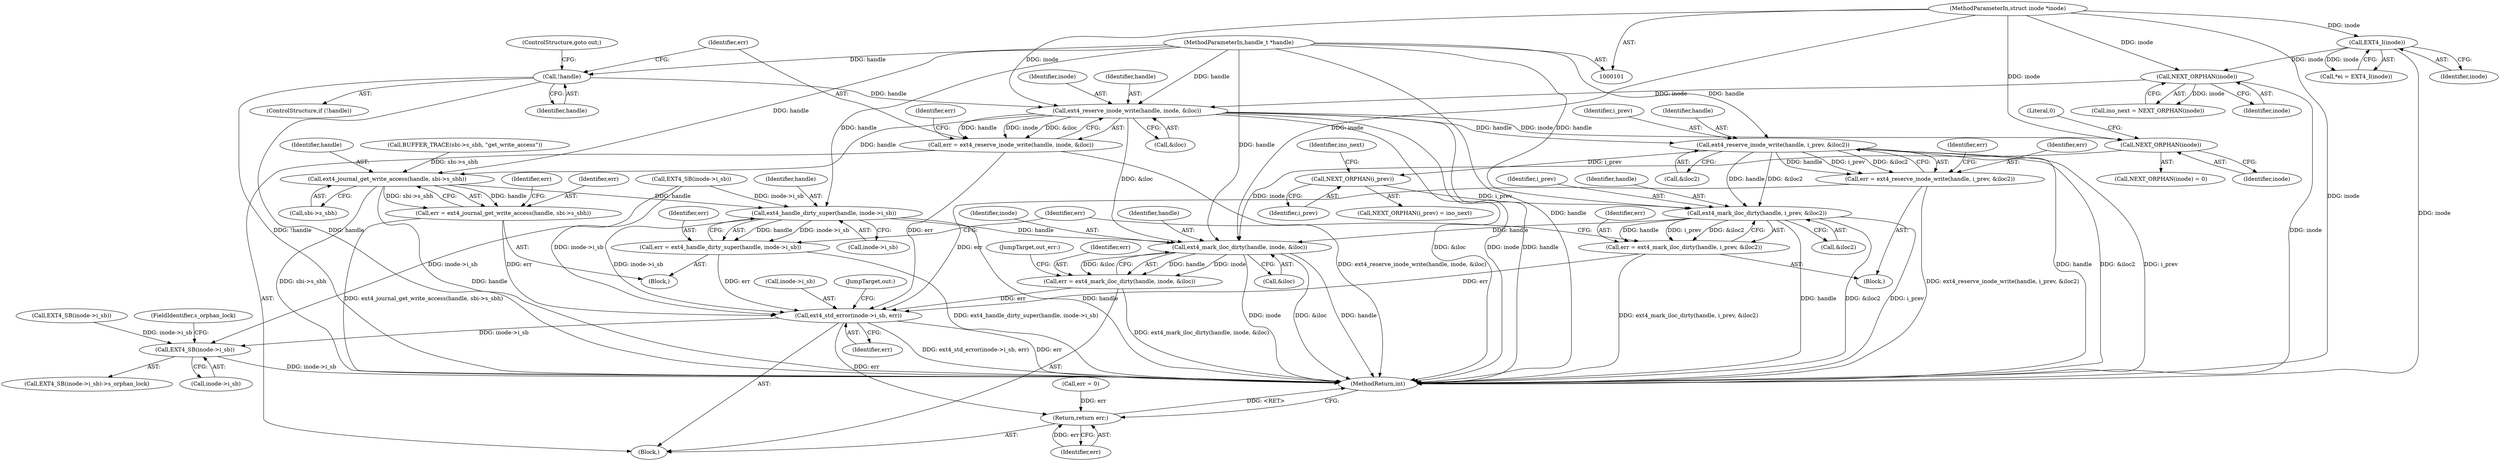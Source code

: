 digraph "0_linux_0e9a9a1ad619e7e987815d20262d36a2f95717ca@API" {
"1000187" [label="(Call,ext4_reserve_inode_write(handle, inode, &iloc))"];
"1000182" [label="(Call,!handle)"];
"1000102" [label="(MethodParameterIn,handle_t *handle)"];
"1000155" [label="(Call,NEXT_ORPHAN(inode))"];
"1000109" [label="(Call,EXT4_I(inode))"];
"1000103" [label="(MethodParameterIn,struct inode *inode)"];
"1000185" [label="(Call,err = ext4_reserve_inode_write(handle, inode, &iloc))"];
"1000284" [label="(Call,ext4_std_error(inode->i_sb, err))"];
"1000293" [label="(Call,EXT4_SB(inode->i_sb))"];
"1000298" [label="(Return,return err;)"];
"1000214" [label="(Call,ext4_journal_get_write_access(handle, sbi->s_sbh))"];
"1000212" [label="(Call,err = ext4_journal_get_write_access(handle, sbi->s_sbh))"];
"1000232" [label="(Call,ext4_handle_dirty_super(handle, inode->i_sb))"];
"1000230" [label="(Call,err = ext4_handle_dirty_super(handle, inode->i_sb))"];
"1000278" [label="(Call,ext4_mark_iloc_dirty(handle, inode, &iloc))"];
"1000276" [label="(Call,err = ext4_mark_iloc_dirty(handle, inode, &iloc))"];
"1000250" [label="(Call,ext4_reserve_inode_write(handle, i_prev, &iloc2))"];
"1000248" [label="(Call,err = ext4_reserve_inode_write(handle, i_prev, &iloc2))"];
"1000259" [label="(Call,NEXT_ORPHAN(i_prev))"];
"1000264" [label="(Call,ext4_mark_iloc_dirty(handle, i_prev, &iloc2))"];
"1000262" [label="(Call,err = ext4_mark_iloc_dirty(handle, i_prev, &iloc2))"];
"1000273" [label="(Call,NEXT_ORPHAN(inode))"];
"1000297" [label="(FieldIdentifier,s_orphan_lock)"];
"1000109" [label="(Call,EXT4_I(inode))"];
"1000263" [label="(Identifier,err)"];
"1000214" [label="(Call,ext4_journal_get_write_access(handle, sbi->s_sbh))"];
"1000182" [label="(Call,!handle)"];
"1000276" [label="(Call,err = ext4_mark_iloc_dirty(handle, inode, &iloc))"];
"1000285" [label="(Call,inode->i_sb)"];
"1000155" [label="(Call,NEXT_ORPHAN(inode))"];
"1000289" [label="(JumpTarget,out:)"];
"1000259" [label="(Call,NEXT_ORPHAN(i_prev))"];
"1000216" [label="(Call,sbi->s_sbh)"];
"1000256" [label="(Identifier,err)"];
"1000258" [label="(Call,NEXT_ORPHAN(i_prev) = ino_next)"];
"1000231" [label="(Identifier,err)"];
"1000234" [label="(Call,inode->i_sb)"];
"1000261" [label="(Identifier,ino_next)"];
"1000181" [label="(ControlStructure,if (!handle))"];
"1000249" [label="(Identifier,err)"];
"1000110" [label="(Identifier,inode)"];
"1000213" [label="(Identifier,err)"];
"1000275" [label="(Literal,0)"];
"1000186" [label="(Identifier,err)"];
"1000188" [label="(Identifier,handle)"];
"1000284" [label="(Call,ext4_std_error(inode->i_sb, err))"];
"1000279" [label="(Identifier,handle)"];
"1000293" [label="(Call,EXT4_SB(inode->i_sb))"];
"1000281" [label="(Call,&iloc)"];
"1000115" [label="(Call,err = 0)"];
"1000253" [label="(Call,&iloc2)"];
"1000232" [label="(Call,ext4_handle_dirty_super(handle, inode->i_sb))"];
"1000153" [label="(Call,ino_next = NEXT_ORPHAN(inode))"];
"1000238" [label="(Block,)"];
"1000278" [label="(Call,ext4_mark_iloc_dirty(handle, inode, &iloc))"];
"1000233" [label="(Identifier,handle)"];
"1000189" [label="(Identifier,inode)"];
"1000104" [label="(Block,)"];
"1000212" [label="(Call,err = ext4_journal_get_write_access(handle, sbi->s_sbh))"];
"1000267" [label="(Call,&iloc2)"];
"1000184" [label="(ControlStructure,goto out;)"];
"1000252" [label="(Identifier,i_prev)"];
"1000156" [label="(Identifier,inode)"];
"1000299" [label="(Identifier,err)"];
"1000294" [label="(Call,inode->i_sb)"];
"1000193" [label="(Identifier,err)"];
"1000283" [label="(JumpTarget,out_err:)"];
"1000248" [label="(Call,err = ext4_reserve_inode_write(handle, i_prev, &iloc2))"];
"1000166" [label="(Call,EXT4_SB(inode->i_sb))"];
"1000280" [label="(Identifier,inode)"];
"1000260" [label="(Identifier,i_prev)"];
"1000220" [label="(Identifier,err)"];
"1000202" [label="(Block,)"];
"1000230" [label="(Call,err = ext4_handle_dirty_super(handle, inode->i_sb))"];
"1000102" [label="(MethodParameterIn,handle_t *handle)"];
"1000187" [label="(Call,ext4_reserve_inode_write(handle, inode, &iloc))"];
"1000250" [label="(Call,ext4_reserve_inode_write(handle, i_prev, &iloc2))"];
"1000262" [label="(Call,err = ext4_mark_iloc_dirty(handle, i_prev, &iloc2))"];
"1000273" [label="(Call,NEXT_ORPHAN(inode))"];
"1000215" [label="(Identifier,handle)"];
"1000270" [label="(Identifier,err)"];
"1000277" [label="(Identifier,err)"];
"1000141" [label="(Call,EXT4_SB(inode->i_sb))"];
"1000292" [label="(Call,EXT4_SB(inode->i_sb)->s_orphan_lock)"];
"1000274" [label="(Identifier,inode)"];
"1000264" [label="(Call,ext4_mark_iloc_dirty(handle, i_prev, &iloc2))"];
"1000185" [label="(Call,err = ext4_reserve_inode_write(handle, inode, &iloc))"];
"1000107" [label="(Call,*ei = EXT4_I(inode))"];
"1000251" [label="(Identifier,handle)"];
"1000190" [label="(Call,&iloc)"];
"1000207" [label="(Call,BUFFER_TRACE(sbi->s_sbh, \"get_write_access\"))"];
"1000298" [label="(Return,return err;)"];
"1000306" [label="(MethodReturn,int)"];
"1000265" [label="(Identifier,handle)"];
"1000103" [label="(MethodParameterIn,struct inode *inode)"];
"1000272" [label="(Call,NEXT_ORPHAN(inode) = 0)"];
"1000183" [label="(Identifier,handle)"];
"1000288" [label="(Identifier,err)"];
"1000266" [label="(Identifier,i_prev)"];
"1000187" -> "1000185"  [label="AST: "];
"1000187" -> "1000190"  [label="CFG: "];
"1000188" -> "1000187"  [label="AST: "];
"1000189" -> "1000187"  [label="AST: "];
"1000190" -> "1000187"  [label="AST: "];
"1000185" -> "1000187"  [label="CFG: "];
"1000187" -> "1000306"  [label="DDG: handle"];
"1000187" -> "1000306"  [label="DDG: &iloc"];
"1000187" -> "1000306"  [label="DDG: inode"];
"1000187" -> "1000185"  [label="DDG: handle"];
"1000187" -> "1000185"  [label="DDG: inode"];
"1000187" -> "1000185"  [label="DDG: &iloc"];
"1000182" -> "1000187"  [label="DDG: handle"];
"1000102" -> "1000187"  [label="DDG: handle"];
"1000155" -> "1000187"  [label="DDG: inode"];
"1000103" -> "1000187"  [label="DDG: inode"];
"1000187" -> "1000214"  [label="DDG: handle"];
"1000187" -> "1000250"  [label="DDG: handle"];
"1000187" -> "1000273"  [label="DDG: inode"];
"1000187" -> "1000278"  [label="DDG: &iloc"];
"1000182" -> "1000181"  [label="AST: "];
"1000182" -> "1000183"  [label="CFG: "];
"1000183" -> "1000182"  [label="AST: "];
"1000184" -> "1000182"  [label="CFG: "];
"1000186" -> "1000182"  [label="CFG: "];
"1000182" -> "1000306"  [label="DDG: !handle"];
"1000182" -> "1000306"  [label="DDG: handle"];
"1000102" -> "1000182"  [label="DDG: handle"];
"1000102" -> "1000101"  [label="AST: "];
"1000102" -> "1000306"  [label="DDG: handle"];
"1000102" -> "1000214"  [label="DDG: handle"];
"1000102" -> "1000232"  [label="DDG: handle"];
"1000102" -> "1000250"  [label="DDG: handle"];
"1000102" -> "1000264"  [label="DDG: handle"];
"1000102" -> "1000278"  [label="DDG: handle"];
"1000155" -> "1000153"  [label="AST: "];
"1000155" -> "1000156"  [label="CFG: "];
"1000156" -> "1000155"  [label="AST: "];
"1000153" -> "1000155"  [label="CFG: "];
"1000155" -> "1000306"  [label="DDG: inode"];
"1000155" -> "1000153"  [label="DDG: inode"];
"1000109" -> "1000155"  [label="DDG: inode"];
"1000103" -> "1000155"  [label="DDG: inode"];
"1000109" -> "1000107"  [label="AST: "];
"1000109" -> "1000110"  [label="CFG: "];
"1000110" -> "1000109"  [label="AST: "];
"1000107" -> "1000109"  [label="CFG: "];
"1000109" -> "1000306"  [label="DDG: inode"];
"1000109" -> "1000107"  [label="DDG: inode"];
"1000103" -> "1000109"  [label="DDG: inode"];
"1000103" -> "1000101"  [label="AST: "];
"1000103" -> "1000306"  [label="DDG: inode"];
"1000103" -> "1000273"  [label="DDG: inode"];
"1000103" -> "1000278"  [label="DDG: inode"];
"1000185" -> "1000104"  [label="AST: "];
"1000186" -> "1000185"  [label="AST: "];
"1000193" -> "1000185"  [label="CFG: "];
"1000185" -> "1000306"  [label="DDG: ext4_reserve_inode_write(handle, inode, &iloc)"];
"1000185" -> "1000284"  [label="DDG: err"];
"1000284" -> "1000104"  [label="AST: "];
"1000284" -> "1000288"  [label="CFG: "];
"1000285" -> "1000284"  [label="AST: "];
"1000288" -> "1000284"  [label="AST: "];
"1000289" -> "1000284"  [label="CFG: "];
"1000284" -> "1000306"  [label="DDG: ext4_std_error(inode->i_sb, err)"];
"1000284" -> "1000306"  [label="DDG: err"];
"1000166" -> "1000284"  [label="DDG: inode->i_sb"];
"1000232" -> "1000284"  [label="DDG: inode->i_sb"];
"1000262" -> "1000284"  [label="DDG: err"];
"1000230" -> "1000284"  [label="DDG: err"];
"1000212" -> "1000284"  [label="DDG: err"];
"1000276" -> "1000284"  [label="DDG: err"];
"1000248" -> "1000284"  [label="DDG: err"];
"1000284" -> "1000293"  [label="DDG: inode->i_sb"];
"1000284" -> "1000298"  [label="DDG: err"];
"1000293" -> "1000292"  [label="AST: "];
"1000293" -> "1000294"  [label="CFG: "];
"1000294" -> "1000293"  [label="AST: "];
"1000297" -> "1000293"  [label="CFG: "];
"1000293" -> "1000306"  [label="DDG: inode->i_sb"];
"1000141" -> "1000293"  [label="DDG: inode->i_sb"];
"1000166" -> "1000293"  [label="DDG: inode->i_sb"];
"1000298" -> "1000104"  [label="AST: "];
"1000298" -> "1000299"  [label="CFG: "];
"1000299" -> "1000298"  [label="AST: "];
"1000306" -> "1000298"  [label="CFG: "];
"1000298" -> "1000306"  [label="DDG: <RET>"];
"1000299" -> "1000298"  [label="DDG: err"];
"1000115" -> "1000298"  [label="DDG: err"];
"1000214" -> "1000212"  [label="AST: "];
"1000214" -> "1000216"  [label="CFG: "];
"1000215" -> "1000214"  [label="AST: "];
"1000216" -> "1000214"  [label="AST: "];
"1000212" -> "1000214"  [label="CFG: "];
"1000214" -> "1000306"  [label="DDG: sbi->s_sbh"];
"1000214" -> "1000306"  [label="DDG: handle"];
"1000214" -> "1000212"  [label="DDG: handle"];
"1000214" -> "1000212"  [label="DDG: sbi->s_sbh"];
"1000207" -> "1000214"  [label="DDG: sbi->s_sbh"];
"1000214" -> "1000232"  [label="DDG: handle"];
"1000212" -> "1000202"  [label="AST: "];
"1000213" -> "1000212"  [label="AST: "];
"1000220" -> "1000212"  [label="CFG: "];
"1000212" -> "1000306"  [label="DDG: ext4_journal_get_write_access(handle, sbi->s_sbh)"];
"1000232" -> "1000230"  [label="AST: "];
"1000232" -> "1000234"  [label="CFG: "];
"1000233" -> "1000232"  [label="AST: "];
"1000234" -> "1000232"  [label="AST: "];
"1000230" -> "1000232"  [label="CFG: "];
"1000232" -> "1000306"  [label="DDG: handle"];
"1000232" -> "1000230"  [label="DDG: handle"];
"1000232" -> "1000230"  [label="DDG: inode->i_sb"];
"1000166" -> "1000232"  [label="DDG: inode->i_sb"];
"1000232" -> "1000278"  [label="DDG: handle"];
"1000230" -> "1000202"  [label="AST: "];
"1000231" -> "1000230"  [label="AST: "];
"1000270" -> "1000230"  [label="CFG: "];
"1000230" -> "1000306"  [label="DDG: ext4_handle_dirty_super(handle, inode->i_sb)"];
"1000278" -> "1000276"  [label="AST: "];
"1000278" -> "1000281"  [label="CFG: "];
"1000279" -> "1000278"  [label="AST: "];
"1000280" -> "1000278"  [label="AST: "];
"1000281" -> "1000278"  [label="AST: "];
"1000276" -> "1000278"  [label="CFG: "];
"1000278" -> "1000306"  [label="DDG: inode"];
"1000278" -> "1000306"  [label="DDG: &iloc"];
"1000278" -> "1000306"  [label="DDG: handle"];
"1000278" -> "1000276"  [label="DDG: handle"];
"1000278" -> "1000276"  [label="DDG: inode"];
"1000278" -> "1000276"  [label="DDG: &iloc"];
"1000264" -> "1000278"  [label="DDG: handle"];
"1000273" -> "1000278"  [label="DDG: inode"];
"1000276" -> "1000104"  [label="AST: "];
"1000277" -> "1000276"  [label="AST: "];
"1000283" -> "1000276"  [label="CFG: "];
"1000276" -> "1000306"  [label="DDG: ext4_mark_iloc_dirty(handle, inode, &iloc)"];
"1000250" -> "1000248"  [label="AST: "];
"1000250" -> "1000253"  [label="CFG: "];
"1000251" -> "1000250"  [label="AST: "];
"1000252" -> "1000250"  [label="AST: "];
"1000253" -> "1000250"  [label="AST: "];
"1000248" -> "1000250"  [label="CFG: "];
"1000250" -> "1000306"  [label="DDG: handle"];
"1000250" -> "1000306"  [label="DDG: &iloc2"];
"1000250" -> "1000306"  [label="DDG: i_prev"];
"1000250" -> "1000248"  [label="DDG: handle"];
"1000250" -> "1000248"  [label="DDG: i_prev"];
"1000250" -> "1000248"  [label="DDG: &iloc2"];
"1000250" -> "1000259"  [label="DDG: i_prev"];
"1000250" -> "1000264"  [label="DDG: handle"];
"1000250" -> "1000264"  [label="DDG: &iloc2"];
"1000248" -> "1000238"  [label="AST: "];
"1000249" -> "1000248"  [label="AST: "];
"1000256" -> "1000248"  [label="CFG: "];
"1000248" -> "1000306"  [label="DDG: ext4_reserve_inode_write(handle, i_prev, &iloc2)"];
"1000259" -> "1000258"  [label="AST: "];
"1000259" -> "1000260"  [label="CFG: "];
"1000260" -> "1000259"  [label="AST: "];
"1000261" -> "1000259"  [label="CFG: "];
"1000259" -> "1000264"  [label="DDG: i_prev"];
"1000264" -> "1000262"  [label="AST: "];
"1000264" -> "1000267"  [label="CFG: "];
"1000265" -> "1000264"  [label="AST: "];
"1000266" -> "1000264"  [label="AST: "];
"1000267" -> "1000264"  [label="AST: "];
"1000262" -> "1000264"  [label="CFG: "];
"1000264" -> "1000306"  [label="DDG: handle"];
"1000264" -> "1000306"  [label="DDG: &iloc2"];
"1000264" -> "1000306"  [label="DDG: i_prev"];
"1000264" -> "1000262"  [label="DDG: handle"];
"1000264" -> "1000262"  [label="DDG: i_prev"];
"1000264" -> "1000262"  [label="DDG: &iloc2"];
"1000262" -> "1000238"  [label="AST: "];
"1000263" -> "1000262"  [label="AST: "];
"1000270" -> "1000262"  [label="CFG: "];
"1000262" -> "1000306"  [label="DDG: ext4_mark_iloc_dirty(handle, i_prev, &iloc2)"];
"1000273" -> "1000272"  [label="AST: "];
"1000273" -> "1000274"  [label="CFG: "];
"1000274" -> "1000273"  [label="AST: "];
"1000275" -> "1000273"  [label="CFG: "];
}
